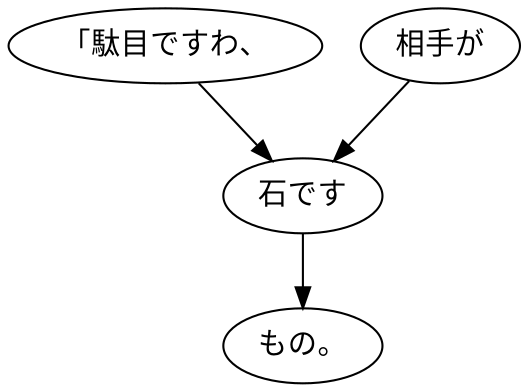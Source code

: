 digraph graph6878 {
	node0 [label="「駄目ですわ、"];
	node1 [label="相手が"];
	node2 [label="石です"];
	node3 [label="もの。"];
	node0 -> node2;
	node1 -> node2;
	node2 -> node3;
}
